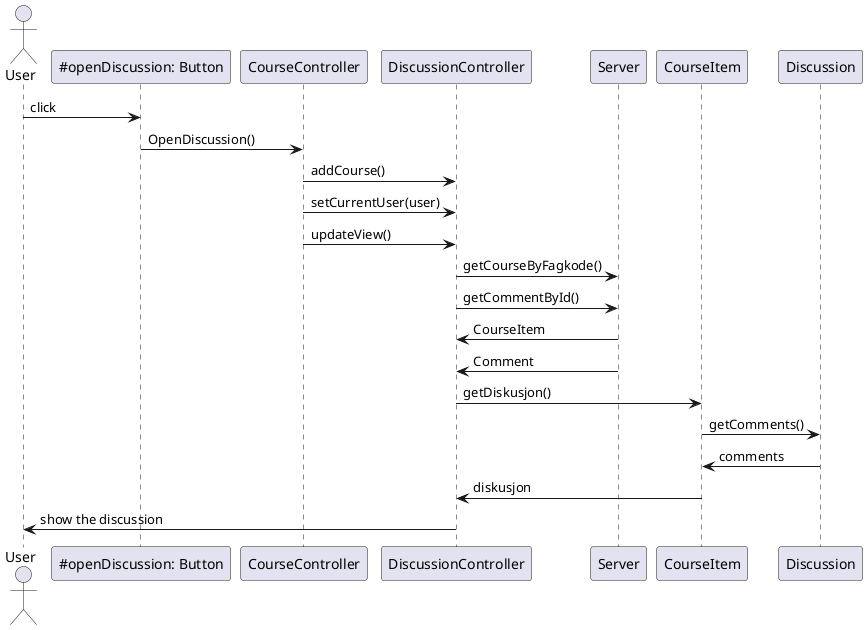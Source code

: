 @startuml
actor User
User -> "~#openDiscussion: Button" as openDiscussion: click

openDiscussion -> CourseController: OpenDiscussion()

CourseController -> DiscussionController: addCourse()
CourseController -> DiscussionController: setCurrentUser(user)
CourseController -> DiscussionController: updateView()

DiscussionController -> Server: getCourseByFagkode()
DiscussionController -> Server: getCommentById()
Server -> DiscussionController: CourseItem
Server -> DiscussionController: Comment

DiscussionController -> CourseItem: getDiskusjon()
CourseItem -> Discussion: getComments()
Discussion -> CourseItem: comments
CourseItem -> DiscussionController: diskusjon



DiscussionController -> User: show the discussion
@enduml